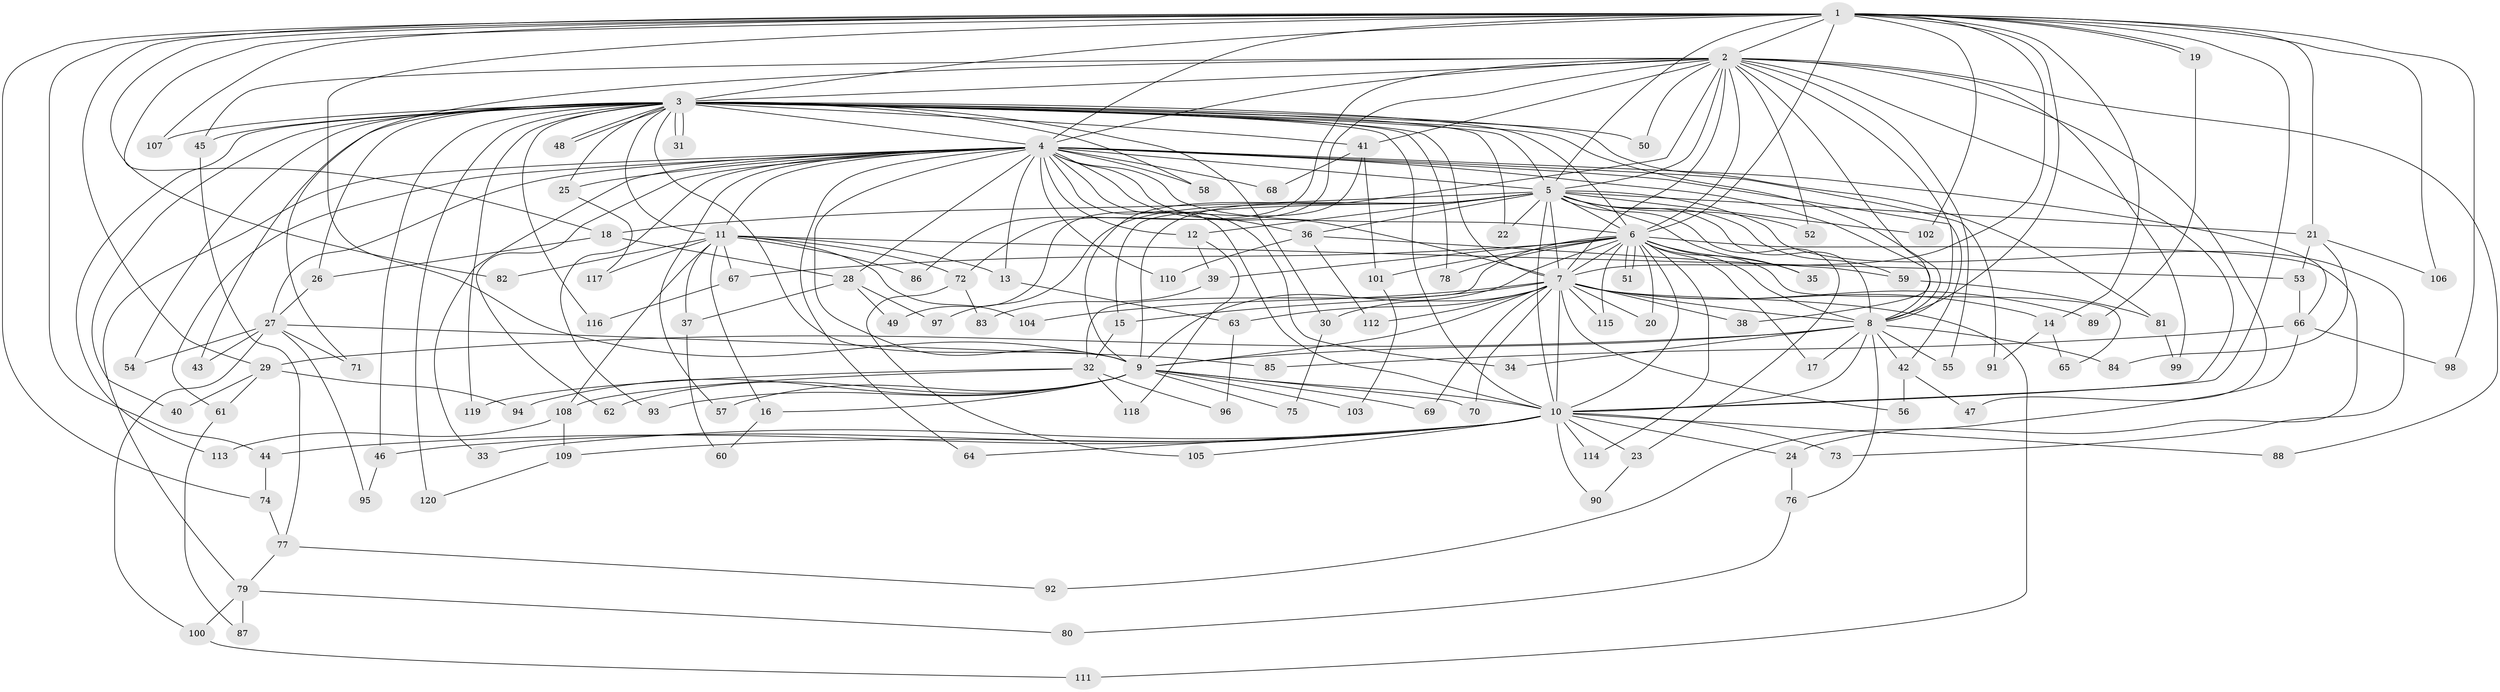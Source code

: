 // Generated by graph-tools (version 1.1) at 2025/49/03/09/25 03:49:30]
// undirected, 120 vertices, 265 edges
graph export_dot {
graph [start="1"]
  node [color=gray90,style=filled];
  1;
  2;
  3;
  4;
  5;
  6;
  7;
  8;
  9;
  10;
  11;
  12;
  13;
  14;
  15;
  16;
  17;
  18;
  19;
  20;
  21;
  22;
  23;
  24;
  25;
  26;
  27;
  28;
  29;
  30;
  31;
  32;
  33;
  34;
  35;
  36;
  37;
  38;
  39;
  40;
  41;
  42;
  43;
  44;
  45;
  46;
  47;
  48;
  49;
  50;
  51;
  52;
  53;
  54;
  55;
  56;
  57;
  58;
  59;
  60;
  61;
  62;
  63;
  64;
  65;
  66;
  67;
  68;
  69;
  70;
  71;
  72;
  73;
  74;
  75;
  76;
  77;
  78;
  79;
  80;
  81;
  82;
  83;
  84;
  85;
  86;
  87;
  88;
  89;
  90;
  91;
  92;
  93;
  94;
  95;
  96;
  97;
  98;
  99;
  100;
  101;
  102;
  103;
  104;
  105;
  106;
  107;
  108;
  109;
  110;
  111;
  112;
  113;
  114;
  115;
  116;
  117;
  118;
  119;
  120;
  1 -- 2;
  1 -- 3;
  1 -- 4;
  1 -- 5;
  1 -- 6;
  1 -- 7;
  1 -- 8;
  1 -- 9;
  1 -- 10;
  1 -- 14;
  1 -- 18;
  1 -- 19;
  1 -- 19;
  1 -- 21;
  1 -- 29;
  1 -- 44;
  1 -- 74;
  1 -- 82;
  1 -- 98;
  1 -- 102;
  1 -- 106;
  1 -- 107;
  2 -- 3;
  2 -- 4;
  2 -- 5;
  2 -- 6;
  2 -- 7;
  2 -- 8;
  2 -- 9;
  2 -- 10;
  2 -- 38;
  2 -- 41;
  2 -- 45;
  2 -- 47;
  2 -- 50;
  2 -- 52;
  2 -- 55;
  2 -- 71;
  2 -- 72;
  2 -- 86;
  2 -- 88;
  2 -- 99;
  3 -- 4;
  3 -- 5;
  3 -- 6;
  3 -- 7;
  3 -- 8;
  3 -- 9;
  3 -- 10;
  3 -- 11;
  3 -- 22;
  3 -- 25;
  3 -- 26;
  3 -- 30;
  3 -- 31;
  3 -- 31;
  3 -- 40;
  3 -- 41;
  3 -- 43;
  3 -- 45;
  3 -- 46;
  3 -- 48;
  3 -- 48;
  3 -- 50;
  3 -- 54;
  3 -- 58;
  3 -- 78;
  3 -- 81;
  3 -- 107;
  3 -- 113;
  3 -- 116;
  3 -- 119;
  3 -- 120;
  4 -- 5;
  4 -- 6;
  4 -- 7;
  4 -- 8;
  4 -- 9;
  4 -- 10;
  4 -- 11;
  4 -- 12;
  4 -- 13;
  4 -- 25;
  4 -- 27;
  4 -- 28;
  4 -- 33;
  4 -- 34;
  4 -- 36;
  4 -- 42;
  4 -- 57;
  4 -- 58;
  4 -- 61;
  4 -- 62;
  4 -- 64;
  4 -- 66;
  4 -- 68;
  4 -- 79;
  4 -- 91;
  4 -- 93;
  4 -- 110;
  5 -- 6;
  5 -- 7;
  5 -- 8;
  5 -- 9;
  5 -- 10;
  5 -- 12;
  5 -- 15;
  5 -- 18;
  5 -- 21;
  5 -- 22;
  5 -- 23;
  5 -- 35;
  5 -- 36;
  5 -- 52;
  5 -- 59;
  5 -- 73;
  5 -- 97;
  5 -- 102;
  6 -- 7;
  6 -- 8;
  6 -- 9;
  6 -- 10;
  6 -- 17;
  6 -- 20;
  6 -- 24;
  6 -- 32;
  6 -- 35;
  6 -- 39;
  6 -- 51;
  6 -- 51;
  6 -- 65;
  6 -- 67;
  6 -- 78;
  6 -- 101;
  6 -- 114;
  6 -- 115;
  7 -- 8;
  7 -- 9;
  7 -- 10;
  7 -- 14;
  7 -- 15;
  7 -- 20;
  7 -- 30;
  7 -- 38;
  7 -- 56;
  7 -- 63;
  7 -- 69;
  7 -- 70;
  7 -- 89;
  7 -- 104;
  7 -- 111;
  7 -- 112;
  7 -- 115;
  8 -- 9;
  8 -- 10;
  8 -- 17;
  8 -- 29;
  8 -- 34;
  8 -- 42;
  8 -- 55;
  8 -- 76;
  8 -- 84;
  9 -- 10;
  9 -- 16;
  9 -- 57;
  9 -- 62;
  9 -- 69;
  9 -- 70;
  9 -- 75;
  9 -- 93;
  9 -- 94;
  9 -- 103;
  10 -- 23;
  10 -- 24;
  10 -- 33;
  10 -- 44;
  10 -- 46;
  10 -- 64;
  10 -- 73;
  10 -- 88;
  10 -- 90;
  10 -- 105;
  10 -- 109;
  10 -- 114;
  11 -- 13;
  11 -- 16;
  11 -- 37;
  11 -- 53;
  11 -- 67;
  11 -- 72;
  11 -- 82;
  11 -- 86;
  11 -- 104;
  11 -- 108;
  11 -- 117;
  12 -- 39;
  12 -- 118;
  13 -- 63;
  14 -- 65;
  14 -- 91;
  15 -- 32;
  16 -- 60;
  18 -- 26;
  18 -- 28;
  19 -- 89;
  21 -- 53;
  21 -- 84;
  21 -- 106;
  23 -- 90;
  24 -- 76;
  25 -- 117;
  26 -- 27;
  27 -- 43;
  27 -- 54;
  27 -- 71;
  27 -- 85;
  27 -- 95;
  27 -- 100;
  28 -- 37;
  28 -- 49;
  28 -- 97;
  29 -- 40;
  29 -- 61;
  29 -- 94;
  30 -- 75;
  32 -- 96;
  32 -- 108;
  32 -- 118;
  32 -- 119;
  36 -- 59;
  36 -- 110;
  36 -- 112;
  37 -- 60;
  39 -- 83;
  41 -- 49;
  41 -- 68;
  41 -- 101;
  42 -- 47;
  42 -- 56;
  44 -- 74;
  45 -- 77;
  46 -- 95;
  53 -- 66;
  59 -- 81;
  61 -- 87;
  63 -- 96;
  66 -- 85;
  66 -- 92;
  66 -- 98;
  67 -- 116;
  72 -- 83;
  72 -- 105;
  74 -- 77;
  76 -- 80;
  77 -- 79;
  77 -- 92;
  79 -- 80;
  79 -- 87;
  79 -- 100;
  81 -- 99;
  100 -- 111;
  101 -- 103;
  108 -- 109;
  108 -- 113;
  109 -- 120;
}
